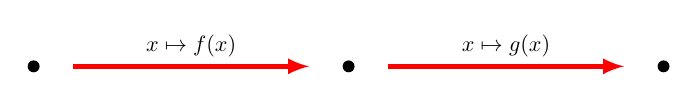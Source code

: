 \begin{tikzpicture}

\fill (0,0) circle (0.5ex);
\fill (4,0) circle (0.5ex);
\fill (8,0) circle (0.5ex);
 \draw[->,>=latex,ultra thick,red] (0.5,0) -- ++(3,0) node[midway,above,black,scale=0.8]{$x \mapsto f(x)$} ;
 \draw[->,>=latex,ultra thick,red] (4.5,0) -- ++(3,0) node[midway,above,black,scale=0.8]{$x \mapsto g(x)$} ;

\end{tikzpicture}